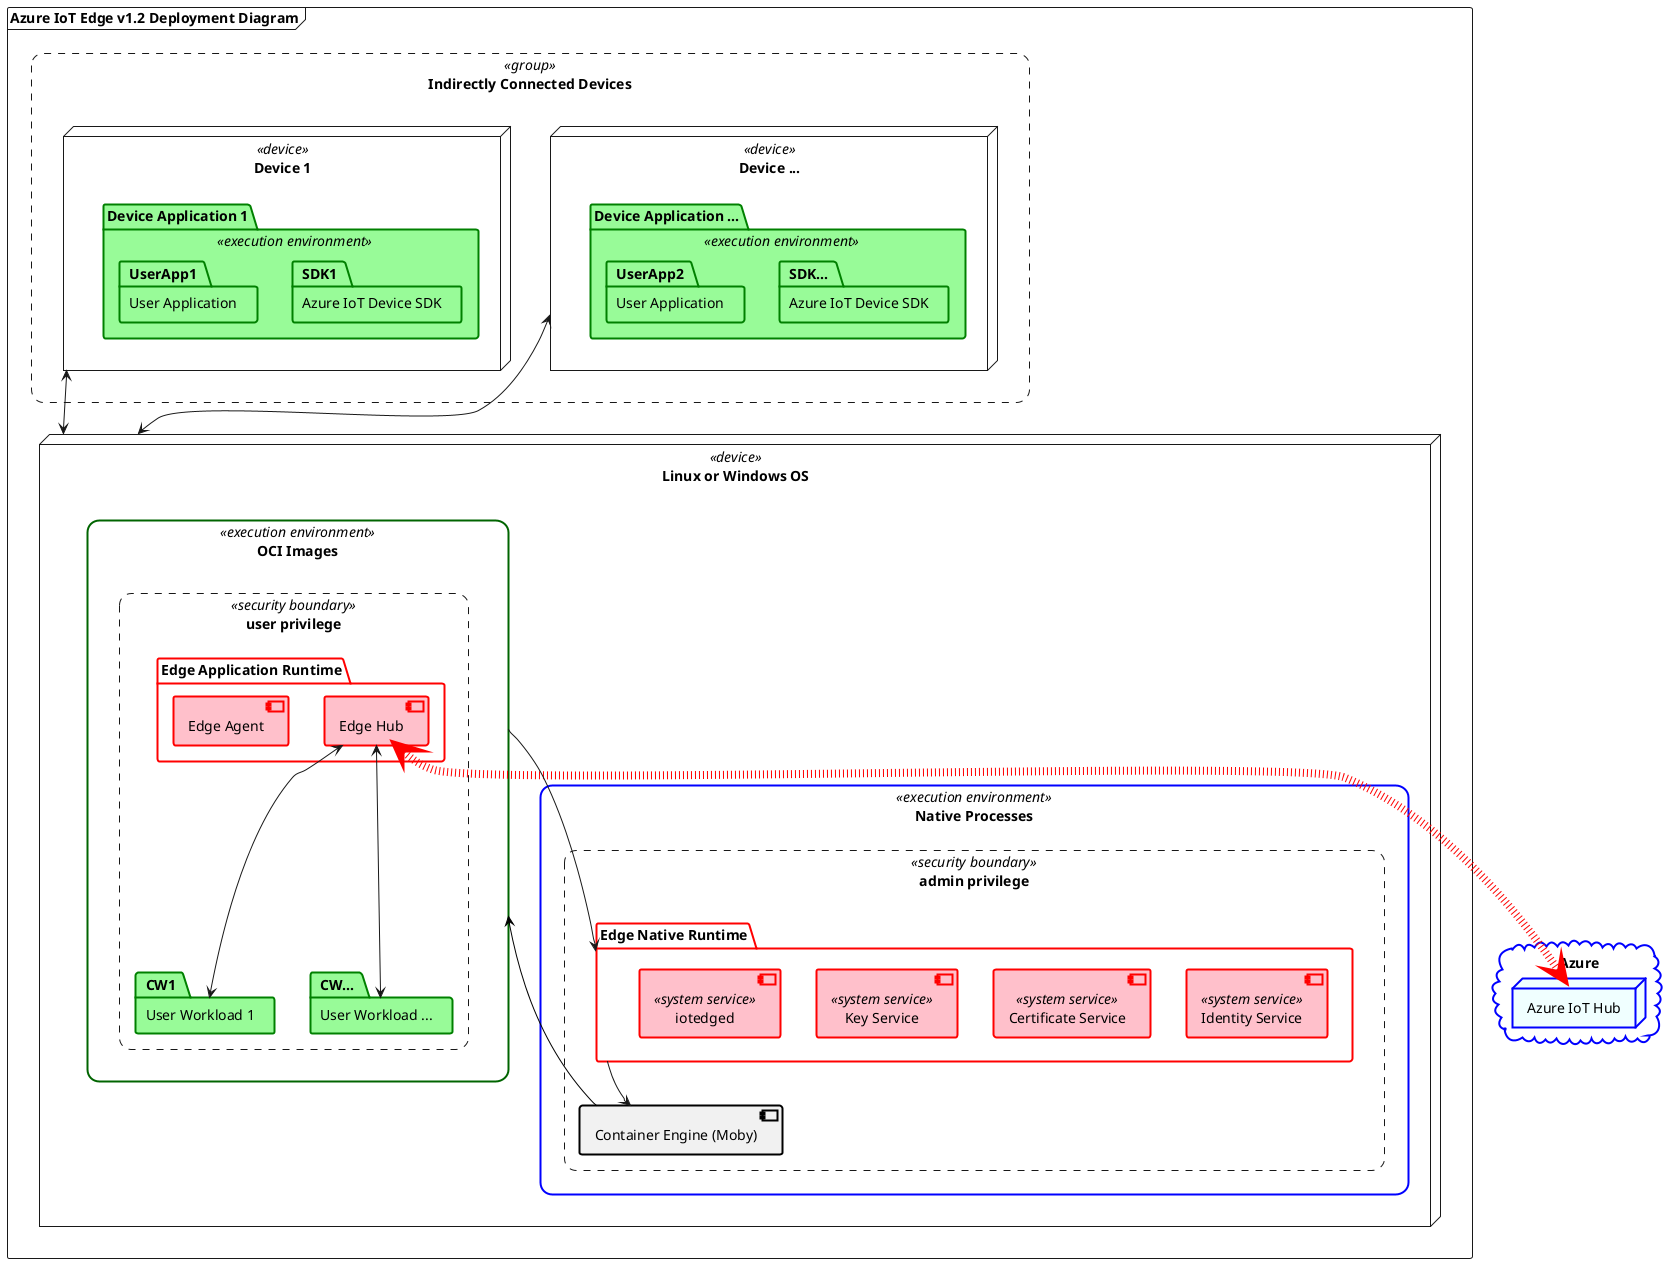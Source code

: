 @startuml
' title Azure IoT Edge runtime deployment diagram


'
' Cloud
'
cloud Azure #line:blue;line.bold;text:black { 
	node "Azure IoT Hub" as IoTHub #azure;line:blue;line.bold;text:black {
	}
}


'
' Edge runtime
'
frame "Azure IoT Edge v1.2 Deployment Diagram" {
	node "Linux or Windows OS" <<device>> as host {
		rectangle "OCI Images" <<execution environment>> as OCI #line:darkgreen;line.bold;text:black { 
			rectangle "[user privilege]" <<security boundary>> #line.dashed {
				package "User Workload 1" as CW1 #palegreen;line:green;line.bold;text:black
				package "User Workload ..." as CW... #palegreen;line:green;line.bold;text:black
		
				package "Edge Application Runtime" as ApplicationRuntime #line:red;line.bold;text:black {
					component "Edge Hub" as EdgeHub #pink;line:red;line.bold;text:black {  
					}
					component "Edge Agent" as EdgeAgent #pink;line:red;line.bold;text:black { 
					}
				}
			}
		}
		
		rectangle "Native Processes" <<execution environment>> #line:blue;line.bold;text:black { 
			rectangle "[admin privilege]" <<security boundary>> #line.dashed  {
				package "Edge Native Runtime" as NativeRuntime #line:red;line.bold;text:black {
					component "Identity Service" <<system service>> as IS #pink;line:red;line.bold;text:black { 
					}  
					component "Certificate Service" <<system service>> as CS #pink;line:red;line.bold;text:black { 
					}  
					component "Key Service" <<system service>> as KS #pink;line:red;line.bold;text:black { 
					}  
					component "iotedged" <<system service>> as EdgeD #pink;line:red;line.bold;text:black { 
					}
				}		
				component "Container Engine (Moby)" as ContainerEngine #line:black;line.bold;text:black {
				}
			}
		}
	}

	'
	' Indirectly connected devices
	'

	rectangle "Indirectly Connected Devices" <<group>> as Devices #line.dashed {
		node "Device ..." <<device>> as Device... {
			package "Device Application ..." <<execution environment>> #palegreen;line:green;line.bold;text:black {
				package "Azure IoT Device SDK" as SDK... #palegreen;line:green;line.bold;text:black {
				}
				package "User Application" as UserApp2 #palegreen;line:green;line.bold;text:black {
				}
			}
		}
		node "Device 1" <<device>> as Device1 {
			package "Device Application 1" <<execution environment>> #palegreen;line:green;line.bold;text:black {
				package "Azure IoT Device SDK" as SDK1 #palegreen;line:green;line.bold;text:black {
				}
				package "User Application" as UserApp1 #palegreen;line:green;line.bold;text:black {
				}
			}
		}
	}
}


'
' Connections
'

EdgeHub <.[#red,dotted,thickness=8]do.> IoTHub

Device1 <--> host
Device... <--> host

CW1 <-up-> EdgeHub
CW... <-up-> EdgeHub

NativeRuntime -do-> ContainerEngine

ContainerEngine -[#black]up-> OCI 

OCI -do-> NativeRuntime

'
' Look & feel
'

skinparam rectangle {
    roundCorner<<security boundary>> 25
	LineThickness<<security boundary>> 1
	LineColor<<security boundary>> black
	
    roundCorner<<execution environment>> 25
	
    roundCorner<<group>> 25
	LineThickness<<group>> 1
	LineColor<<group>> blue

	LineThickness<<device>> 1
	
	LineThickness<<system service>> 1
	
	LineThickness<<system process>> 1
}
@enduml
